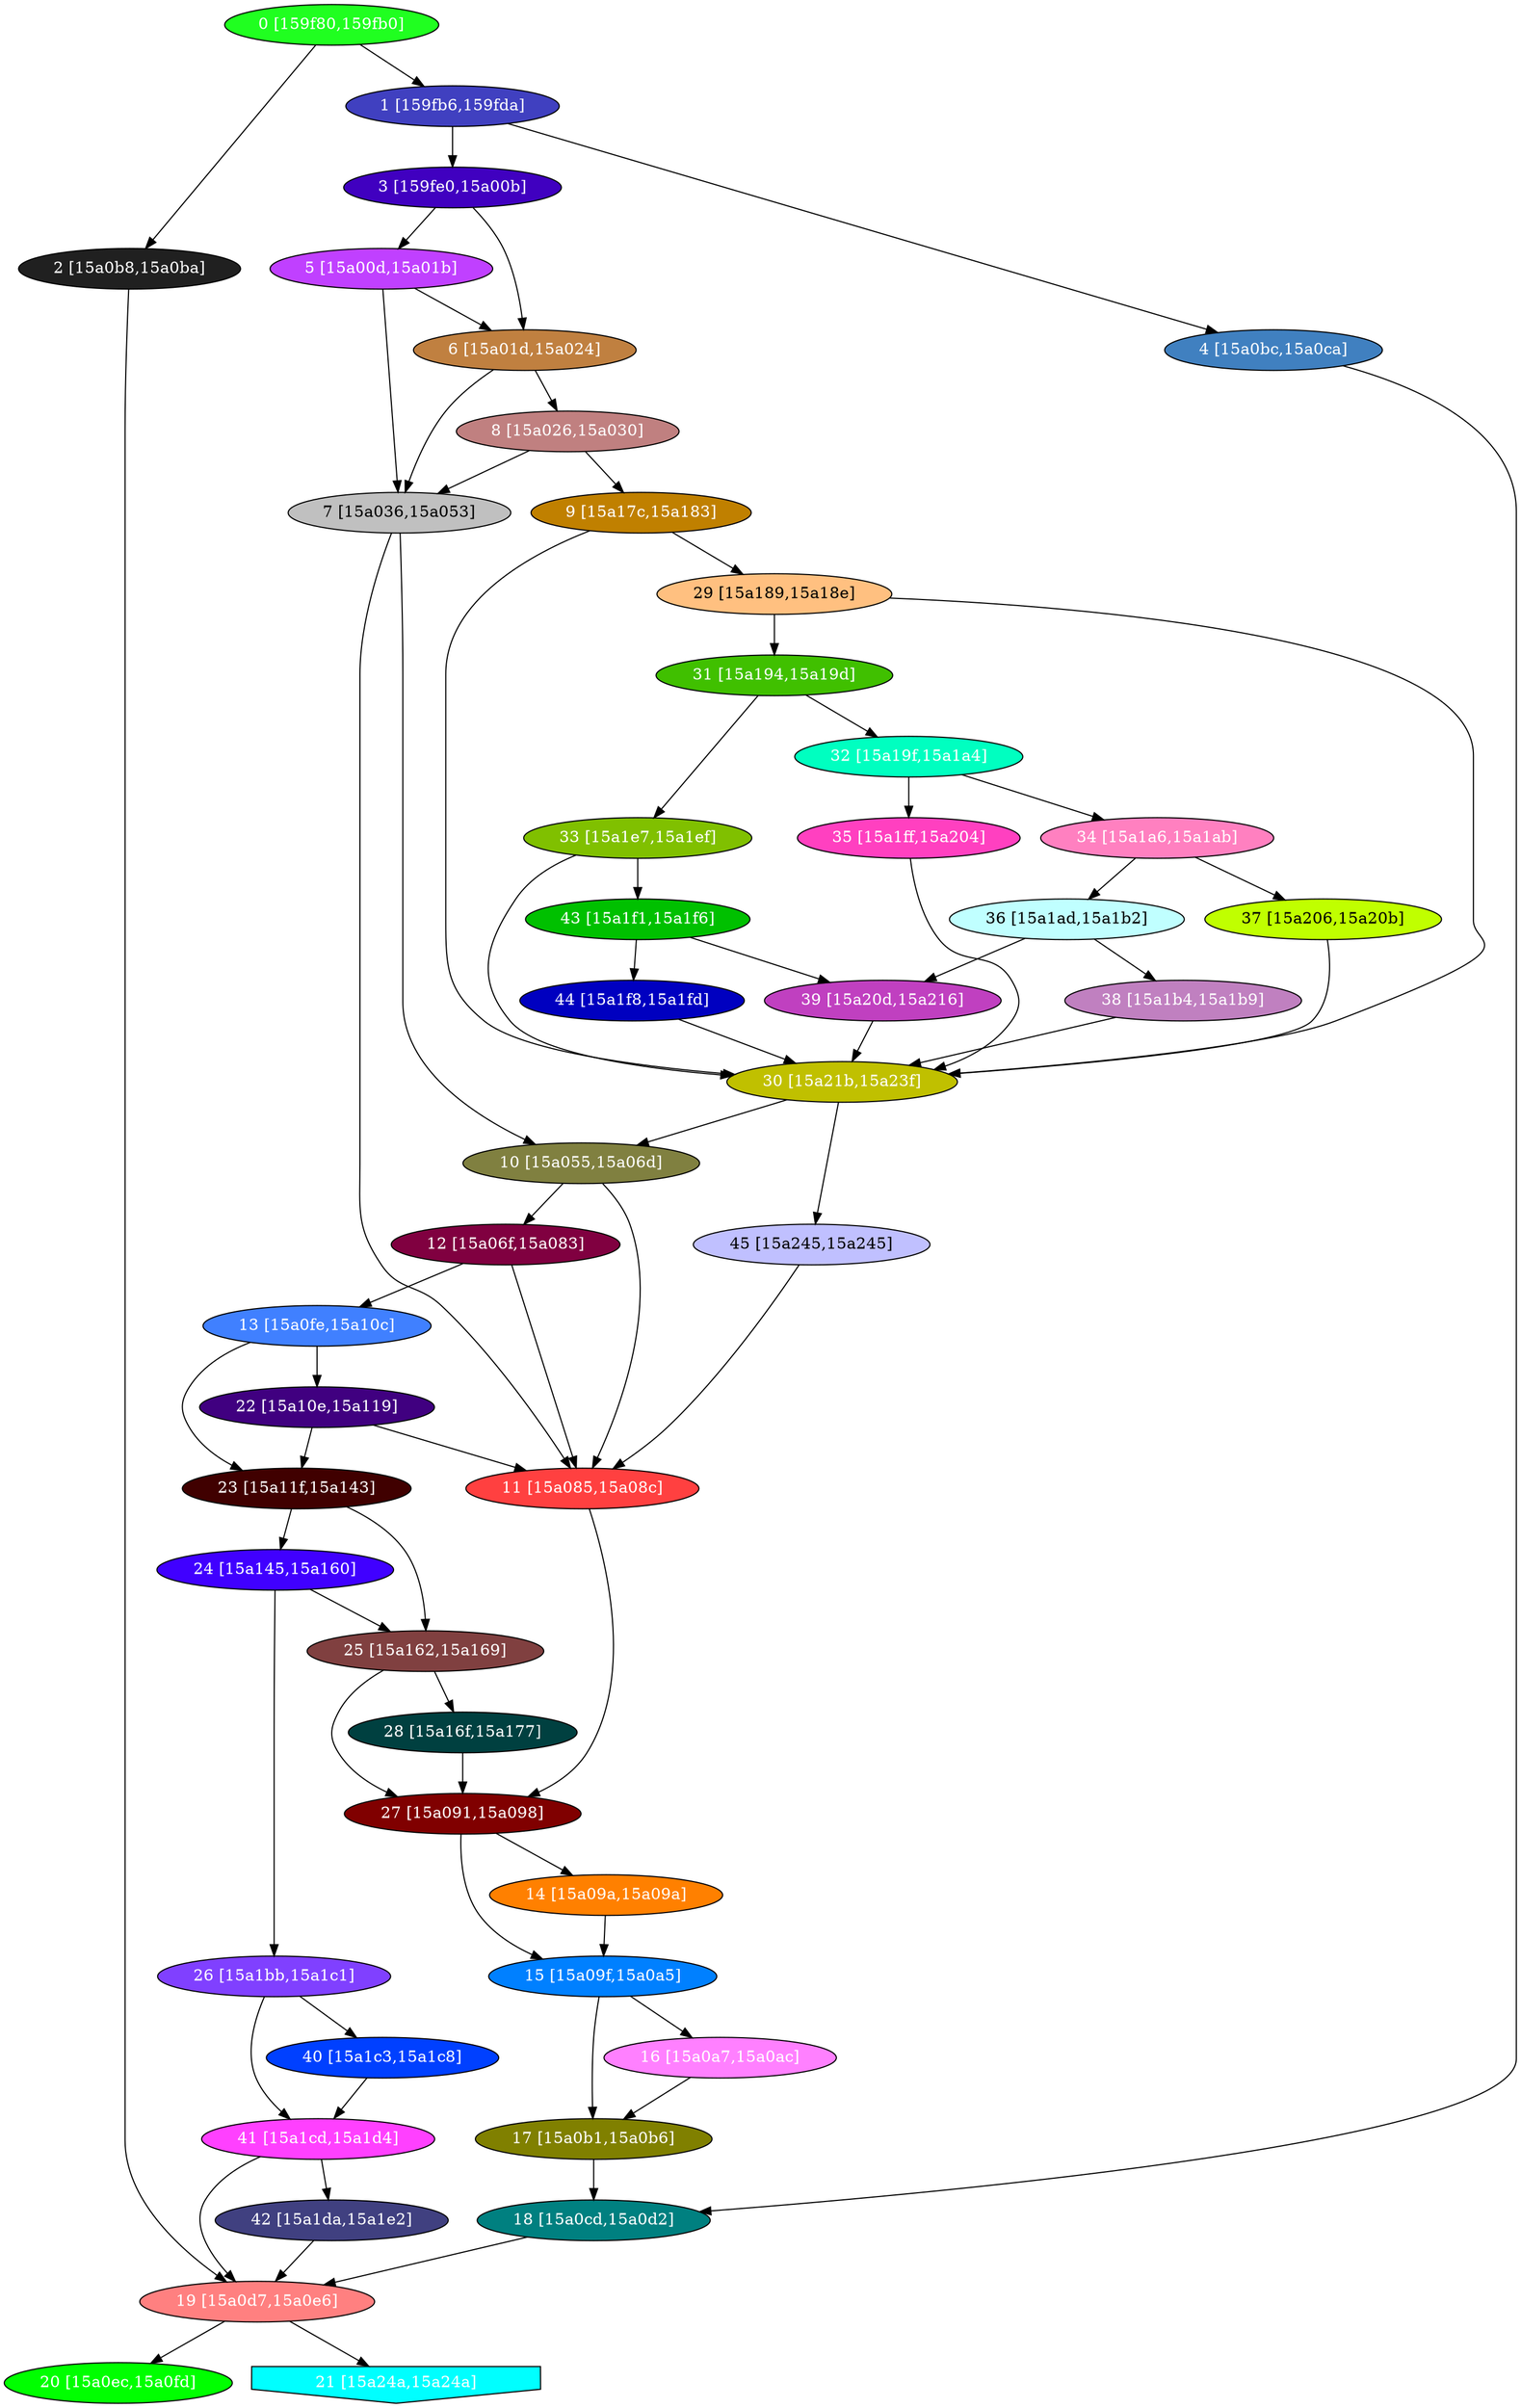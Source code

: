 diGraph libnss3{
	libnss3_0  [style=filled fillcolor="#20FF20" fontcolor="#ffffff" shape=oval label="0 [159f80,159fb0]"]
	libnss3_1  [style=filled fillcolor="#4040C0" fontcolor="#ffffff" shape=oval label="1 [159fb6,159fda]"]
	libnss3_2  [style=filled fillcolor="#202020" fontcolor="#ffffff" shape=oval label="2 [15a0b8,15a0ba]"]
	libnss3_3  [style=filled fillcolor="#4000C0" fontcolor="#ffffff" shape=oval label="3 [159fe0,15a00b]"]
	libnss3_4  [style=filled fillcolor="#4080C0" fontcolor="#ffffff" shape=oval label="4 [15a0bc,15a0ca]"]
	libnss3_5  [style=filled fillcolor="#C040FF" fontcolor="#ffffff" shape=oval label="5 [15a00d,15a01b]"]
	libnss3_6  [style=filled fillcolor="#C08040" fontcolor="#ffffff" shape=oval label="6 [15a01d,15a024]"]
	libnss3_7  [style=filled fillcolor="#C0C0C0" fontcolor="#000000" shape=oval label="7 [15a036,15a053]"]
	libnss3_8  [style=filled fillcolor="#C08080" fontcolor="#ffffff" shape=oval label="8 [15a026,15a030]"]
	libnss3_9  [style=filled fillcolor="#C08000" fontcolor="#ffffff" shape=oval label="9 [15a17c,15a183]"]
	libnss3_a  [style=filled fillcolor="#808040" fontcolor="#ffffff" shape=oval label="10 [15a055,15a06d]"]
	libnss3_b  [style=filled fillcolor="#FF4040" fontcolor="#ffffff" shape=oval label="11 [15a085,15a08c]"]
	libnss3_c  [style=filled fillcolor="#800040" fontcolor="#ffffff" shape=oval label="12 [15a06f,15a083]"]
	libnss3_d  [style=filled fillcolor="#4080FF" fontcolor="#ffffff" shape=oval label="13 [15a0fe,15a10c]"]
	libnss3_e  [style=filled fillcolor="#FF8000" fontcolor="#ffffff" shape=oval label="14 [15a09a,15a09a]"]
	libnss3_f  [style=filled fillcolor="#0080FF" fontcolor="#ffffff" shape=oval label="15 [15a09f,15a0a5]"]
	libnss3_10  [style=filled fillcolor="#FF80FF" fontcolor="#ffffff" shape=oval label="16 [15a0a7,15a0ac]"]
	libnss3_11  [style=filled fillcolor="#808000" fontcolor="#ffffff" shape=oval label="17 [15a0b1,15a0b6]"]
	libnss3_12  [style=filled fillcolor="#008080" fontcolor="#ffffff" shape=oval label="18 [15a0cd,15a0d2]"]
	libnss3_13  [style=filled fillcolor="#FF8080" fontcolor="#ffffff" shape=oval label="19 [15a0d7,15a0e6]"]
	libnss3_14  [style=filled fillcolor="#00FF00" fontcolor="#ffffff" shape=oval label="20 [15a0ec,15a0fd]"]
	libnss3_15  [style=filled fillcolor="#00FFFF" fontcolor="#ffffff" shape=invhouse label="21 [15a24a,15a24a]"]
	libnss3_16  [style=filled fillcolor="#400080" fontcolor="#ffffff" shape=oval label="22 [15a10e,15a119]"]
	libnss3_17  [style=filled fillcolor="#400000" fontcolor="#ffffff" shape=oval label="23 [15a11f,15a143]"]
	libnss3_18  [style=filled fillcolor="#4000FF" fontcolor="#ffffff" shape=oval label="24 [15a145,15a160]"]
	libnss3_19  [style=filled fillcolor="#804040" fontcolor="#ffffff" shape=oval label="25 [15a162,15a169]"]
	libnss3_1a  [style=filled fillcolor="#8040FF" fontcolor="#ffffff" shape=oval label="26 [15a1bb,15a1c1]"]
	libnss3_1b  [style=filled fillcolor="#800000" fontcolor="#ffffff" shape=oval label="27 [15a091,15a098]"]
	libnss3_1c  [style=filled fillcolor="#004040" fontcolor="#ffffff" shape=oval label="28 [15a16f,15a177]"]
	libnss3_1d  [style=filled fillcolor="#FFC080" fontcolor="#000000" shape=oval label="29 [15a189,15a18e]"]
	libnss3_1e  [style=filled fillcolor="#C0C000" fontcolor="#ffffff" shape=oval label="30 [15a21b,15a23f]"]
	libnss3_1f  [style=filled fillcolor="#40C000" fontcolor="#ffffff" shape=oval label="31 [15a194,15a19d]"]
	libnss3_20  [style=filled fillcolor="#00FFC0" fontcolor="#ffffff" shape=oval label="32 [15a19f,15a1a4]"]
	libnss3_21  [style=filled fillcolor="#80C000" fontcolor="#ffffff" shape=oval label="33 [15a1e7,15a1ef]"]
	libnss3_22  [style=filled fillcolor="#FF80C0" fontcolor="#ffffff" shape=oval label="34 [15a1a6,15a1ab]"]
	libnss3_23  [style=filled fillcolor="#FF40C0" fontcolor="#ffffff" shape=oval label="35 [15a1ff,15a204]"]
	libnss3_24  [style=filled fillcolor="#C0FFFF" fontcolor="#000000" shape=oval label="36 [15a1ad,15a1b2]"]
	libnss3_25  [style=filled fillcolor="#C0FF00" fontcolor="#000000" shape=oval label="37 [15a206,15a20b]"]
	libnss3_26  [style=filled fillcolor="#C080C0" fontcolor="#ffffff" shape=oval label="38 [15a1b4,15a1b9]"]
	libnss3_27  [style=filled fillcolor="#C040C0" fontcolor="#ffffff" shape=oval label="39 [15a20d,15a216]"]
	libnss3_28  [style=filled fillcolor="#0040FF" fontcolor="#ffffff" shape=oval label="40 [15a1c3,15a1c8]"]
	libnss3_29  [style=filled fillcolor="#FF40FF" fontcolor="#ffffff" shape=oval label="41 [15a1cd,15a1d4]"]
	libnss3_2a  [style=filled fillcolor="#404080" fontcolor="#ffffff" shape=oval label="42 [15a1da,15a1e2]"]
	libnss3_2b  [style=filled fillcolor="#00C000" fontcolor="#ffffff" shape=oval label="43 [15a1f1,15a1f6]"]
	libnss3_2c  [style=filled fillcolor="#0000C0" fontcolor="#ffffff" shape=oval label="44 [15a1f8,15a1fd]"]
	libnss3_2d  [style=filled fillcolor="#C0C0FF" fontcolor="#000000" shape=oval label="45 [15a245,15a245]"]

	libnss3_0 -> libnss3_1
	libnss3_0 -> libnss3_2
	libnss3_1 -> libnss3_3
	libnss3_1 -> libnss3_4
	libnss3_2 -> libnss3_13
	libnss3_3 -> libnss3_5
	libnss3_3 -> libnss3_6
	libnss3_4 -> libnss3_12
	libnss3_5 -> libnss3_6
	libnss3_5 -> libnss3_7
	libnss3_6 -> libnss3_7
	libnss3_6 -> libnss3_8
	libnss3_7 -> libnss3_a
	libnss3_7 -> libnss3_b
	libnss3_8 -> libnss3_7
	libnss3_8 -> libnss3_9
	libnss3_9 -> libnss3_1d
	libnss3_9 -> libnss3_1e
	libnss3_a -> libnss3_b
	libnss3_a -> libnss3_c
	libnss3_b -> libnss3_1b
	libnss3_c -> libnss3_b
	libnss3_c -> libnss3_d
	libnss3_d -> libnss3_16
	libnss3_d -> libnss3_17
	libnss3_e -> libnss3_f
	libnss3_f -> libnss3_10
	libnss3_f -> libnss3_11
	libnss3_10 -> libnss3_11
	libnss3_11 -> libnss3_12
	libnss3_12 -> libnss3_13
	libnss3_13 -> libnss3_14
	libnss3_13 -> libnss3_15
	libnss3_16 -> libnss3_b
	libnss3_16 -> libnss3_17
	libnss3_17 -> libnss3_18
	libnss3_17 -> libnss3_19
	libnss3_18 -> libnss3_19
	libnss3_18 -> libnss3_1a
	libnss3_19 -> libnss3_1b
	libnss3_19 -> libnss3_1c
	libnss3_1a -> libnss3_28
	libnss3_1a -> libnss3_29
	libnss3_1b -> libnss3_e
	libnss3_1b -> libnss3_f
	libnss3_1c -> libnss3_1b
	libnss3_1d -> libnss3_1e
	libnss3_1d -> libnss3_1f
	libnss3_1e -> libnss3_a
	libnss3_1e -> libnss3_2d
	libnss3_1f -> libnss3_20
	libnss3_1f -> libnss3_21
	libnss3_20 -> libnss3_22
	libnss3_20 -> libnss3_23
	libnss3_21 -> libnss3_1e
	libnss3_21 -> libnss3_2b
	libnss3_22 -> libnss3_24
	libnss3_22 -> libnss3_25
	libnss3_23 -> libnss3_1e
	libnss3_24 -> libnss3_26
	libnss3_24 -> libnss3_27
	libnss3_25 -> libnss3_1e
	libnss3_26 -> libnss3_1e
	libnss3_27 -> libnss3_1e
	libnss3_28 -> libnss3_29
	libnss3_29 -> libnss3_13
	libnss3_29 -> libnss3_2a
	libnss3_2a -> libnss3_13
	libnss3_2b -> libnss3_27
	libnss3_2b -> libnss3_2c
	libnss3_2c -> libnss3_1e
	libnss3_2d -> libnss3_b
}